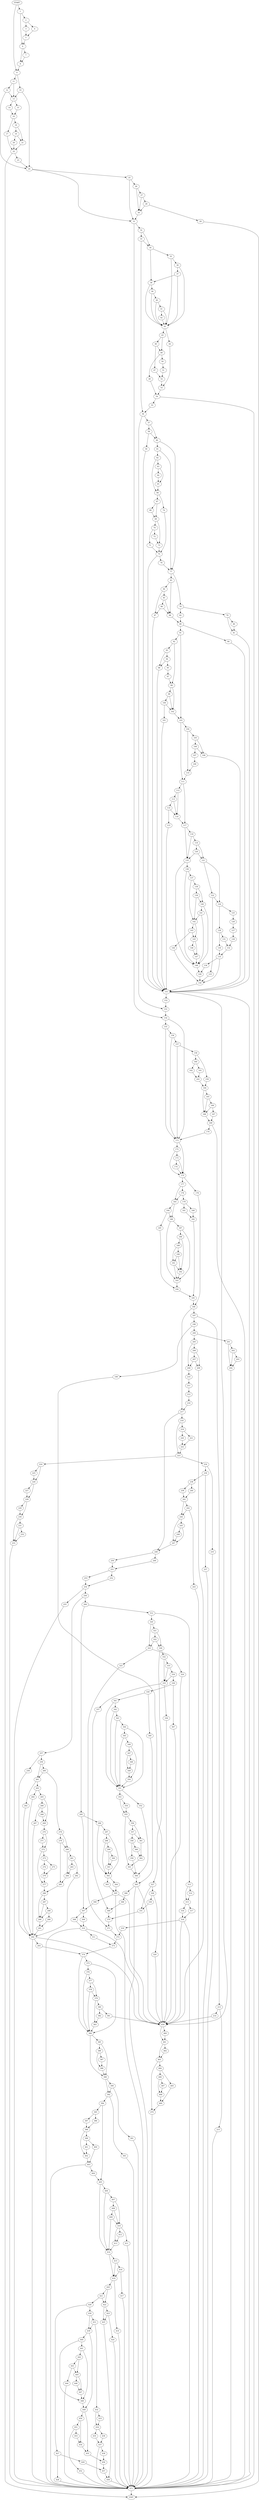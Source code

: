 digraph { 
0 [label="START"];
1;
2;
3;
4;
5;
6;
7;
8;
9;
10;
11;
12;
13;
14;
15;
16;
17;
18;
19;
20;
21;
22;
23;
24;
25;
26;
27;
28;
29;
30;
31;
32;
33;
34;
35;
36;
37;
38;
39;
40;
41;
42;
43;
44;
45;
46;
47;
48;
49;
50;
51;
52;
53;
54;
55;
56;
57;
58;
59;
60;
61;
62;
63;
64;
65;
66;
67;
68;
69;
70;
71;
72;
73;
74;
75;
76;
77;
78;
79;
80;
81;
82;
83;
84;
85;
86;
87;
88;
89;
90;
91;
92;
93;
94;
95;
96;
97;
98;
99;
100;
101;
102;
103;
104;
105;
106;
107;
108;
109;
110;
111;
112;
113;
114;
115;
116;
117;
118;
119;
120;
121;
122;
123;
124;
125;
126;
127;
128;
129;
130;
131;
132;
133;
134;
135;
136;
137;
138;
139;
140;
141;
142;
143;
144;
145;
146;
147;
148;
149;
150;
151;
152;
153;
154;
155;
156;
157;
158;
159;
160;
161;
162;
163;
164;
165;
166;
167;
168;
169;
170;
171;
172;
173;
174;
175;
176;
177;
178;
179;
180;
181;
182;
183;
184;
185;
186;
187;
188;
189;
190;
191;
192;
193;
194;
195;
196;
197;
198;
199;
200;
201;
202;
203;
204;
205;
206;
207;
208;
209;
210;
211;
212;
213;
214;
215;
216;
217;
218;
219;
220;
221;
222;
223;
224;
225;
226;
227;
228;
229;
230;
231;
232;
233;
234;
235;
236;
237;
238;
239;
240;
241;
242;
243;
244;
245;
246;
247;
248;
249;
250;
251;
252;
253;
254;
255;
256;
257;
258;
259;
260;
261;
262;
263;
264;
265;
266;
267;
268;
269;
270;
271;
272;
273;
274;
275;
276;
277;
278;
279;
280;
281;
282;
283;
284;
285;
286;
287;
288;
289;
290;
291;
292;
293;
294;
295;
296;
297;
298;
299;
300;
301;
302;
303;
304;
305;
306;
307;
308;
309;
310;
311;
312;
313;
314;
315;
316;
317;
318;
319;
320;
321;
322;
323;
324;
325;
326;
327;
328;
329;
330;
331;
332;
333;
334;
335;
336;
337;
338;
339;
340;
341;
342;
343;
344;
345;
346;
347;
348;
349;
350;
351;
352;
353;
354;
355;
356;
357;
358;
359;
360;
361;
362;
363;
364;
365;
366;
367;
368;
369;
370;
371;
372;
373;
374;
375;
376;
377;
378;
379;
380;
381;
382;
383;
384;
385;
386;
387;
388;
389;
390;
391;
392;
393;
394;
395;
396;
397;
398;
399;
400;
401;
402;
403;
404;
405;
406;
407;
408;
409;
410;
411;
412;
413;
414;
415;
416;
417;
418;
419;
420;
421;
422;
423;
424;
425;
426;
427;
428;
429;
430;
431;
432;
433;
434;
435;
436;
437;
438;
439;
440;
441;
442;
443;
444;
445;
446;
447;
448;
449;
450;
451;
452;
453;
454;
455;
456;
457;
458;
459;
460;
461;
462;
463;
464;
465;
466;
467;
468;
469;
470;
471;
472[label="EXIT"];
0 -> 1;
0 -> 9;
1 -> 2;
1 -> 6;
2 -> 3;
2 -> 4;
3 -> 5;
4 -> 5;
5 -> 6;
6 -> 7;
6 -> 8;
7 -> 8;
8 -> 9;
9 -> 10;
9 -> 11;
10 -> 24;
10 -> 13;
11 -> 13;
11 -> 12;
12 -> 13;
12 -> 24;
13 -> 14;
13 -> 15;
14 -> 16;
15 -> 16;
16 -> 17;
16 -> 18;
17 -> 22;
18 -> 19;
18 -> 21;
19 -> 21;
19 -> 20;
20 -> 22;
21 -> 22;
22 -> 472;
22 -> 23;
23 -> 24;
24 -> 25;
24 -> 31;
25 -> 26;
25 -> 31;
26 -> 30;
26 -> 27;
27 -> 28;
27 -> 30;
28 -> 29;
28 -> 30;
29 -> 472;
30 -> 31;
31 -> 154;
31 -> 32;
32 -> 33;
32 -> 34;
33 -> 56;
33 -> 34;
34 -> 38;
34 -> 35;
35 -> 36;
35 -> 43;
36 -> 43;
36 -> 37;
37 -> 43;
37 -> 38;
38 -> 43;
38 -> 39;
39 -> 43;
39 -> 40;
40 -> 43;
40 -> 41;
41 -> 43;
41 -> 42;
42 -> 43;
43 -> 44;
43 -> 45;
44 -> 53;
45 -> 46;
45 -> 48;
46 -> 47;
46 -> 48;
47 -> 52;
48 -> 49;
48 -> 50;
49 -> 54;
50 -> 51;
51 -> 52;
52 -> 53;
53 -> 54;
54 -> 471;
54 -> 55;
55 -> 56;
56 -> 57;
56 -> 153;
57 -> 58;
57 -> 60;
58 -> 60;
58 -> 59;
59 -> 151;
60 -> 61;
60 -> 77;
61 -> 77;
61 -> 62;
62 -> 63;
62 -> 66;
63 -> 64;
63 -> 65;
64 -> 65;
65 -> 66;
66 -> 67;
66 -> 74;
67 -> 68;
67 -> 69;
68 -> 69;
69 -> 70;
69 -> 73;
70 -> 72;
70 -> 71;
71 -> 75;
72 -> 73;
73 -> 75;
74 -> 75;
75 -> 151;
75 -> 76;
76 -> 77;
77 -> 78;
77 -> 83;
78 -> 79;
78 -> 82;
79 -> 80;
79 -> 81;
80 -> 81;
81 -> 151;
82 -> 89;
83 -> 88;
83 -> 84;
84 -> 87;
84 -> 85;
85 -> 86;
85 -> 88;
86 -> 88;
86 -> 87;
87 -> 151;
88 -> 89;
89 -> 90;
89 -> 91;
90 -> 151;
91 -> 103;
91 -> 92;
92 -> 93;
92 -> 98;
93 -> 94;
93 -> 96;
94 -> 95;
94 -> 96;
95 -> 97;
96 -> 151;
97 -> 98;
98 -> 99;
98 -> 102;
99 -> 100;
99 -> 102;
100 -> 101;
100 -> 102;
101 -> 151;
102 -> 103;
103 -> 111;
103 -> 104;
104 -> 105;
104 -> 110;
105 -> 106;
105 -> 108;
106 -> 107;
106 -> 108;
107 -> 109;
108 -> 151;
109 -> 110;
110 -> 111;
111 -> 112;
111 -> 117;
112 -> 113;
112 -> 116;
113 -> 116;
113 -> 114;
114 -> 115;
114 -> 116;
115 -> 151;
116 -> 117;
117 -> 118;
117 -> 135;
118 -> 135;
118 -> 119;
119 -> 121;
119 -> 120;
120 -> 135;
120 -> 121;
121 -> 122;
121 -> 124;
122 -> 123;
122 -> 124;
123 -> 150;
124 -> 125;
124 -> 129;
125 -> 126;
126 -> 127;
127 -> 128;
128 -> 132;
129 -> 130;
129 -> 131;
130 -> 133;
131 -> 132;
132 -> 133;
133 -> 150;
133 -> 134;
134 -> 149;
135 -> 148;
135 -> 136;
136 -> 148;
136 -> 137;
137 -> 142;
137 -> 138;
138 -> 139;
138 -> 140;
139 -> 142;
139 -> 140;
140 -> 141;
140 -> 148;
141 -> 148;
141 -> 142;
142 -> 143;
142 -> 145;
143 -> 144;
143 -> 145;
144 -> 150;
145 -> 146;
145 -> 147;
146 -> 147;
147 -> 148;
148 -> 149;
149 -> 150;
150 -> 151;
151 -> 471;
151 -> 152;
151:s2 -> 459;
152 -> 153;
153 -> 154;
154 -> 155;
154 -> 171;
155 -> 156;
155 -> 171;
156 -> 171;
156 -> 157;
157 -> 158;
157 -> 171;
158 -> 159;
158 -> 160;
159 -> 164;
160 -> 161;
160 -> 162;
161 -> 163;
162 -> 163;
163 -> 164;
164 -> 165;
164 -> 168;
165 -> 166;
165 -> 168;
166 -> 167;
166 -> 168;
167 -> 169;
168 -> 169;
169 -> 471;
169 -> 170;
170 -> 171;
171 -> 172;
171 -> 175;
172 -> 175;
172 -> 173;
173 -> 175;
173 -> 174;
174 -> 175;
175 -> 176;
175 -> 177;
176 -> 196;
177 -> 178;
177 -> 183;
178 -> 179;
178 -> 183;
179 -> 180;
179 -> 181;
180 -> 182;
181 -> 182;
182 -> 195;
183 -> 184;
183 -> 186;
184 -> 185;
184 -> 186;
185 -> 194;
186 -> 187;
186 -> 193;
187 -> 193;
187 -> 188;
188 -> 192;
188 -> 189;
189 -> 190;
189 -> 191;
190 -> 192;
190 -> 191;
191 -> 192;
191 -> 193;
192 -> 193;
193 -> 194;
194 -> 195;
195 -> 196;
196 -> 197;
196 -> 217;
197 -> 198;
197 -> 213;
198 -> 199;
198 -> 200;
199 -> 459;
200 -> 201;
200 -> 205;
201 -> 202;
201 -> 204;
202 -> 203;
202 -> 204;
203 -> 204;
204 -> 471;
205 -> 208;
205 -> 206;
206 -> 207;
206 -> 209;
207 -> 208;
207 -> 209;
208 -> 210;
209 -> 459;
210 -> 211;
211 -> 212;
212 -> 216;
213 -> 215;
213 -> 214;
214 -> 459;
215 -> 471;
216 -> 217;
217 -> 218;
217 -> 248;
218 -> 219;
218 -> 223;
219 -> 220;
219 -> 221;
220 -> 222;
221 -> 222;
222 -> 223;
223 -> 224;
223 -> 234;
224 -> 225;
224 -> 226;
225 -> 226;
226 -> 227;
226 -> 228;
227 -> 228;
228 -> 229;
228 -> 230;
229 -> 230;
230 -> 231;
230 -> 233;
231 -> 233;
231 -> 232;
232 -> 233;
233 -> 471;
234 -> 235;
234 -> 236;
235 -> 471;
236 -> 237;
236 -> 238;
237 -> 471;
238 -> 239;
238 -> 240;
239 -> 241;
240 -> 241;
241 -> 242;
241 -> 244;
242 -> 243;
242 -> 244;
243 -> 471;
244 -> 245;
244 -> 247;
245 -> 247;
245 -> 246;
246 -> 247;
247 -> 248;
248 -> 249;
248 -> 250;
249 -> 251;
250 -> 251;
251 -> 252;
251 -> 253;
252 -> 254;
253 -> 254;
254 -> 256;
254 -> 255;
255 -> 471;
256 -> 257;
256 -> 294;
257 -> 258;
257 -> 259;
258 -> 292;
259 -> 261;
259 -> 260;
260 -> 278;
260 -> 261;
261 -> 262;
261 -> 263;
262 -> 292;
263 -> 264;
263 -> 265;
264 -> 292;
265 -> 266;
265 -> 269;
266 -> 267;
266 -> 268;
267 -> 292;
268 -> 269;
269 -> 270;
270 -> 272;
270 -> 271;
271 -> 272;
272 -> 273;
272 -> 277;
273 -> 274;
273 -> 275;
274 -> 276;
275 -> 276;
276 -> 277;
277 -> 286;
278 -> 280;
278 -> 279;
279 -> 280;
279 -> 285;
280 -> 284;
280 -> 281;
281 -> 282;
281 -> 283;
282 -> 292;
283 -> 284;
284 -> 285;
285 -> 286;
286 -> 287;
286 -> 290;
287 -> 288;
287 -> 290;
288 -> 289;
288 -> 290;
289 -> 291;
290 -> 291;
291 -> 292;
292 -> 471;
292 -> 293;
292:s2 -> 459;
293 -> 374;
294 -> 295;
294 -> 312;
295 -> 296;
295 -> 307;
296 -> 302;
296 -> 297;
297 -> 302;
297 -> 298;
298 -> 302;
298 -> 299;
299 -> 300;
299 -> 301;
300 -> 301;
301 -> 302;
302 -> 304;
302 -> 303;
303 -> 305;
304 -> 305;
305 -> 471;
305 -> 306;
305:s2 -> 459;
306 -> 307;
307 -> 308;
307 -> 309;
308 -> 310;
309 -> 310;
310 -> 471;
310 -> 311;
310:s2 -> 459;
311 -> 373;
312 -> 313;
312 -> 320;
313 -> 315;
313 -> 314;
314 -> 315;
315 -> 317;
315 -> 316;
316 -> 318;
317 -> 318;
318 -> 471;
318 -> 319;
318:s2 -> 459;
319 -> 372;
320 -> 323;
320 -> 321;
321 -> 322;
321 -> 326;
322 -> 326;
322 -> 323;
323 -> 325;
323 -> 324;
324 -> 459;
325 -> 371;
326 -> 327;
326 -> 332;
327 -> 328;
327 -> 331;
328 -> 329;
328 -> 330;
329 -> 459;
330 -> 331;
331 -> 370;
332 -> 335;
332 -> 333;
333 -> 335;
333 -> 334;
334 -> 335;
334 -> 338;
335 -> 336;
335 -> 337;
336 -> 459;
337 -> 369;
338 -> 339;
338 -> 367;
339 -> 340;
339 -> 341;
340 -> 365;
341 -> 342;
341 -> 351;
342 -> 343;
342 -> 351;
343 -> 351;
343 -> 344;
344 -> 345;
344 -> 351;
345 -> 346;
345 -> 351;
346 -> 347;
346 -> 350;
347 -> 348;
347 -> 349;
348 -> 349;
349 -> 350;
350 -> 351;
351 -> 352;
351 -> 353;
352 -> 364;
353 -> 354;
353 -> 355;
354 -> 355;
355 -> 356;
355 -> 363;
356 -> 357;
356 -> 361;
357 -> 361;
357 -> 358;
358 -> 359;
358 -> 360;
359 -> 364;
360 -> 362;
361 -> 362;
362 -> 363;
363 -> 364;
364 -> 365;
365 -> 471;
365 -> 366;
365:s2 -> 459;
366 -> 368;
367 -> 459;
368 -> 369;
369 -> 370;
370 -> 371;
371 -> 372;
372 -> 373;
373 -> 374;
374 -> 384;
374 -> 375;
375 -> 384;
375 -> 376;
376 -> 384;
376 -> 377;
377 -> 379;
377 -> 378;
378 -> 379;
378 -> 384;
379 -> 383;
379 -> 380;
380 -> 381;
380 -> 382;
381 -> 459;
382 -> 383;
383 -> 384;
384 -> 385;
384 -> 389;
385 -> 386;
385 -> 389;
386 -> 387;
386 -> 388;
387 -> 388;
388 -> 389;
389 -> 390;
389 -> 392;
390 -> 392;
390 -> 391;
391 -> 471;
392 -> 393;
392 -> 394;
393 -> 471;
394 -> 395;
394 -> 405;
395 -> 396;
395 -> 397;
396 -> 398;
397 -> 398;
398 -> 399;
398 -> 402;
399 -> 400;
399 -> 401;
400 -> 403;
401 -> 402;
402 -> 403;
403 -> 471;
403 -> 404;
404 -> 405;
405 -> 414;
405 -> 406;
406 -> 407;
406 -> 414;
407 -> 410;
407 -> 408;
408 -> 409;
408 -> 410;
409 -> 414;
409 -> 410;
410 -> 413;
410 -> 411;
410:s2 -> 412;
411 -> 471;
412 -> 413;
413 -> 414;
414 -> 415;
414 -> 418;
415 -> 418;
415 -> 416;
416 -> 417;
416 -> 418;
417 -> 471;
418 -> 419;
418 -> 420;
419 -> 471;
420 -> 422;
420 -> 421;
421 -> 422;
421 -> 426;
422 -> 423;
422 -> 425;
423 -> 424;
423 -> 425;
424 -> 471;
425 -> 458;
426 -> 427;
426 -> 430;
427 -> 428;
427 -> 429;
428 -> 471;
429 -> 457;
430 -> 431;
430 -> 439;
431 -> 432;
431 -> 439;
432 -> 434;
432 -> 433;
433 -> 434;
434 -> 435;
434 -> 436;
435 -> 437;
436 -> 437;
437 -> 471;
437 -> 438;
438 -> 456;
439 -> 440;
439 -> 449;
440 -> 441;
440 -> 448;
441 -> 448;
441 -> 442;
442 -> 443;
442 -> 445;
443 -> 444;
443 -> 445;
444 -> 471;
445 -> 446;
445 -> 447;
446 -> 447;
447 -> 448;
448 -> 449;
449 -> 450;
449 -> 455;
450 -> 451;
450 -> 454;
451 -> 452;
451 -> 453;
452 -> 471;
453 -> 454;
454 -> 455;
455 -> 456;
456 -> 457;
457 -> 458;
458 -> 471;
459 -> 460;
459 -> 461;
460 -> 461;
461 -> 462;
461 -> 463;
462 -> 463;
463 -> 464;
463 -> 470;
464 -> 465;
464 -> 466;
465 -> 469;
466 -> 467;
466 -> 468;
467 -> 468;
468 -> 469;
469 -> 470;
470 -> 471;
471 -> 472;
}